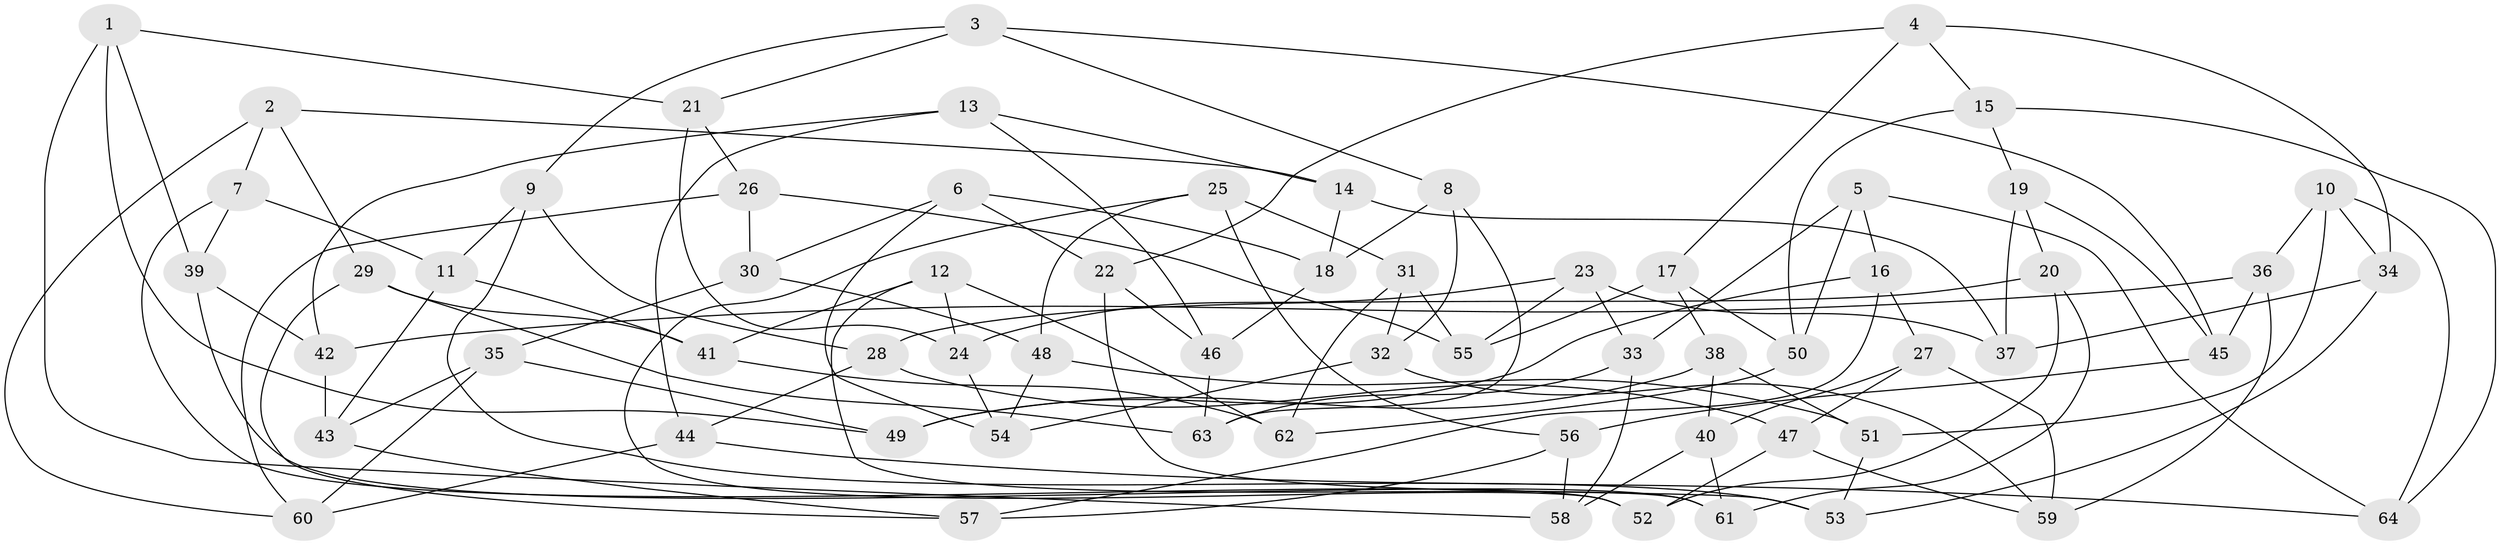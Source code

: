 // Generated by graph-tools (version 1.1) at 2025/11/02/27/25 16:11:49]
// undirected, 64 vertices, 128 edges
graph export_dot {
graph [start="1"]
  node [color=gray90,style=filled];
  1;
  2;
  3;
  4;
  5;
  6;
  7;
  8;
  9;
  10;
  11;
  12;
  13;
  14;
  15;
  16;
  17;
  18;
  19;
  20;
  21;
  22;
  23;
  24;
  25;
  26;
  27;
  28;
  29;
  30;
  31;
  32;
  33;
  34;
  35;
  36;
  37;
  38;
  39;
  40;
  41;
  42;
  43;
  44;
  45;
  46;
  47;
  48;
  49;
  50;
  51;
  52;
  53;
  54;
  55;
  56;
  57;
  58;
  59;
  60;
  61;
  62;
  63;
  64;
  1 -- 21;
  1 -- 49;
  1 -- 58;
  1 -- 39;
  2 -- 14;
  2 -- 7;
  2 -- 29;
  2 -- 60;
  3 -- 45;
  3 -- 21;
  3 -- 9;
  3 -- 8;
  4 -- 15;
  4 -- 34;
  4 -- 17;
  4 -- 22;
  5 -- 33;
  5 -- 16;
  5 -- 50;
  5 -- 64;
  6 -- 18;
  6 -- 54;
  6 -- 22;
  6 -- 30;
  7 -- 39;
  7 -- 11;
  7 -- 52;
  8 -- 63;
  8 -- 32;
  8 -- 18;
  9 -- 53;
  9 -- 11;
  9 -- 28;
  10 -- 36;
  10 -- 51;
  10 -- 64;
  10 -- 34;
  11 -- 41;
  11 -- 43;
  12 -- 61;
  12 -- 62;
  12 -- 41;
  12 -- 24;
  13 -- 42;
  13 -- 46;
  13 -- 44;
  13 -- 14;
  14 -- 18;
  14 -- 37;
  15 -- 64;
  15 -- 19;
  15 -- 50;
  16 -- 49;
  16 -- 27;
  16 -- 57;
  17 -- 55;
  17 -- 38;
  17 -- 50;
  18 -- 46;
  19 -- 37;
  19 -- 45;
  19 -- 20;
  20 -- 52;
  20 -- 61;
  20 -- 28;
  21 -- 26;
  21 -- 24;
  22 -- 46;
  22 -- 53;
  23 -- 55;
  23 -- 37;
  23 -- 33;
  23 -- 24;
  24 -- 54;
  25 -- 31;
  25 -- 48;
  25 -- 52;
  25 -- 56;
  26 -- 30;
  26 -- 60;
  26 -- 55;
  27 -- 47;
  27 -- 40;
  27 -- 59;
  28 -- 47;
  28 -- 44;
  29 -- 41;
  29 -- 57;
  29 -- 63;
  30 -- 35;
  30 -- 48;
  31 -- 62;
  31 -- 55;
  31 -- 32;
  32 -- 59;
  32 -- 54;
  33 -- 58;
  33 -- 63;
  34 -- 53;
  34 -- 37;
  35 -- 49;
  35 -- 43;
  35 -- 60;
  36 -- 59;
  36 -- 42;
  36 -- 45;
  38 -- 40;
  38 -- 51;
  38 -- 49;
  39 -- 61;
  39 -- 42;
  40 -- 61;
  40 -- 58;
  41 -- 62;
  42 -- 43;
  43 -- 57;
  44 -- 64;
  44 -- 60;
  45 -- 56;
  46 -- 63;
  47 -- 59;
  47 -- 52;
  48 -- 51;
  48 -- 54;
  50 -- 62;
  51 -- 53;
  56 -- 58;
  56 -- 57;
}
